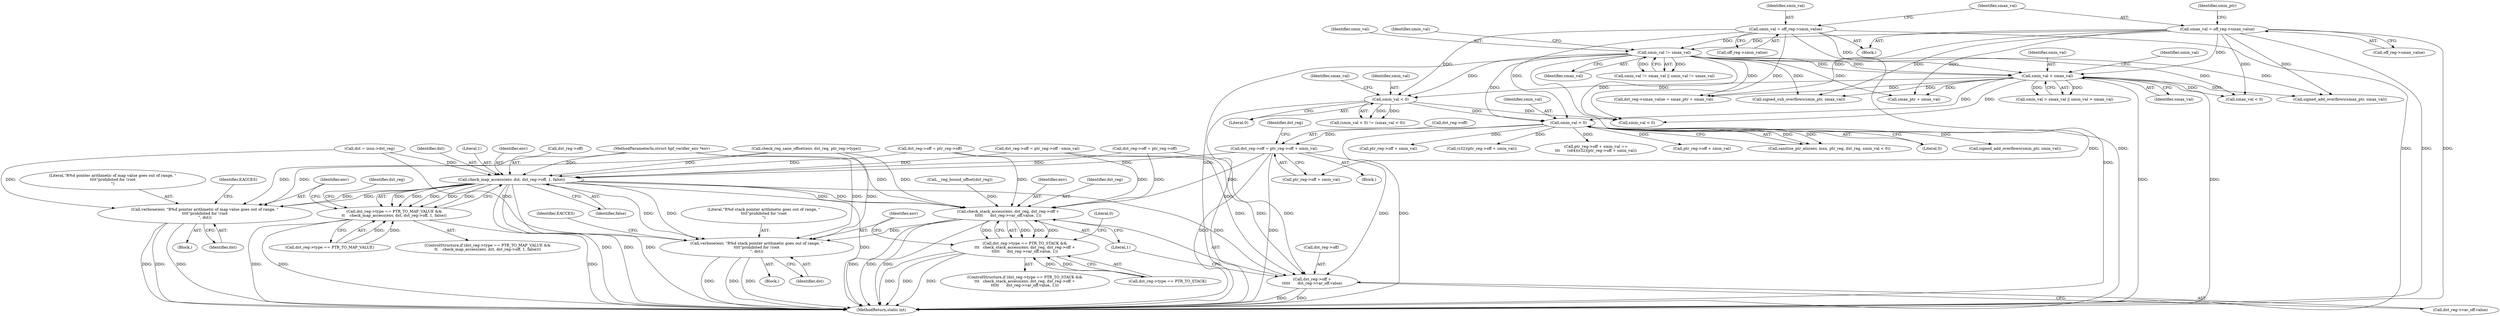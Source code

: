 digraph "0_linux_979d63d50c0c0f7bc537bf821e056cc9fe5abd38@integer" {
"1000437" [label="(Call,dst_reg->off = ptr_reg->off + smin_val)"];
"1000377" [label="(Call,smin_val < 0)"];
"1000234" [label="(Call,smin_val != smax_val)"];
"1000156" [label="(Call,smin_val = off_reg->smin_value)"];
"1000162" [label="(Call,smax_val = off_reg->smax_value)"];
"1000312" [label="(Call,smin_val < 0)"];
"1000241" [label="(Call,smin_val > smax_val)"];
"1000860" [label="(Call,check_map_access(env, dst, dst_reg->off, 1, false))"];
"1000854" [label="(Call,dst_reg->type == PTR_TO_MAP_VALUE &&\n\t\t    check_map_access(env, dst, dst_reg->off, 1, false))"];
"1000869" [label="(Call,verbose(env, \"R%d pointer arithmetic of map value goes out of range, \"\n\t\t\t\t\"prohibited for !root\n\", dst))"];
"1000884" [label="(Call,check_stack_access(env, dst_reg, dst_reg->off +\n\t\t\t\t\t      dst_reg->var_off.value, 1))"];
"1000878" [label="(Call,dst_reg->type == PTR_TO_STACK &&\n\t\t\t   check_stack_access(env, dst_reg, dst_reg->off +\n\t\t\t\t\t      dst_reg->var_off.value, 1))"];
"1000898" [label="(Call,verbose(env, \"R%d stack pointer arithmetic goes out of range, \"\n\t\t\t\t\"prohibited for !root\n\", dst))"];
"1000887" [label="(Call,dst_reg->off +\n\t\t\t\t\t      dst_reg->var_off.value)"];
"1000482" [label="(Call,dst_reg->smax_value = smax_ptr + smax_val)"];
"1000236" [label="(Identifier,smax_val)"];
"1000242" [label="(Identifier,smin_val)"];
"1000870" [label="(Identifier,env)"];
"1000881" [label="(Identifier,dst_reg)"];
"1000691" [label="(Call,signed_sub_overflows(smin_ptr, smax_val))"];
"1000437" [label="(Call,dst_reg->off = ptr_reg->off + smin_val)"];
"1000486" [label="(Call,smax_ptr + smax_val)"];
"1000243" [label="(Identifier,smax_val)"];
"1000316" [label="(Identifier,smax_val)"];
"1000315" [label="(Call,smax_val < 0)"];
"1000862" [label="(Identifier,dst)"];
"1000766" [label="(Call,dst_reg->off = ptr_reg->off)"];
"1000897" [label="(Block,)"];
"1000311" [label="(Call,(smin_val < 0) != (smax_val < 0))"];
"1000891" [label="(Call,dst_reg->var_off.value)"];
"1000314" [label="(Literal,0)"];
"1000866" [label="(Literal,1)"];
"1000888" [label="(Call,dst_reg->off)"];
"1000900" [label="(Literal,\"R%d stack pointer arithmetic goes out of range, \"\n\t\t\t\t\"prohibited for !root\n\")"];
"1000372" [label="(Call,sanitize_ptr_alu(env, insn, ptr_reg, dst_reg, smin_val < 0))"];
"1000448" [label="(Identifier,dst_reg)"];
"1000868" [label="(Block,)"];
"1000157" [label="(Identifier,smin_val)"];
"1000877" [label="(ControlStructure,if (dst_reg->type == PTR_TO_STACK &&\n\t\t\t   check_stack_access(env, dst_reg, dst_reg->off +\n\t\t\t\t\t      dst_reg->var_off.value, 1)))"];
"1000204" [label="(Call,dst = insn->dst_reg)"];
"1000871" [label="(Literal,\"R%d pointer arithmetic of map value goes out of range, \"\n\t\t\t\t\"prohibited for !root\n\")"];
"1000120" [label="(MethodParameterIn,struct bpf_verifier_env *env)"];
"1000884" [label="(Call,check_stack_access(env, dst_reg, dst_reg->off +\n\t\t\t\t\t      dst_reg->var_off.value, 1))"];
"1000898" [label="(Call,verbose(env, \"R%d stack pointer arithmetic goes out of range, \"\n\t\t\t\t\"prohibited for !root\n\", dst))"];
"1000156" [label="(Call,smin_val = off_reg->smin_value)"];
"1000164" [label="(Call,off_reg->smax_value)"];
"1000875" [label="(Identifier,EACCES)"];
"1000845" [label="(Call,__reg_bound_offset(dst_reg))"];
"1000672" [label="(Call,dst_reg->off = ptr_reg->off - smin_val)"];
"1000855" [label="(Call,dst_reg->type == PTR_TO_MAP_VALUE)"];
"1000169" [label="(Identifier,smin_ptr)"];
"1000861" [label="(Identifier,env)"];
"1000879" [label="(Call,dst_reg->type == PTR_TO_STACK)"];
"1000312" [label="(Call,smin_val < 0)"];
"1000899" [label="(Identifier,env)"];
"1000409" [label="(Block,)"];
"1000441" [label="(Call,ptr_reg->off + smin_val)"];
"1000404" [label="(Call,ptr_reg->off + smin_val)"];
"1000124" [label="(Block,)"];
"1000245" [label="(Identifier,umin_val)"];
"1000402" [label="(Call,(s32)(ptr_reg->off + smin_val))"];
"1000240" [label="(Call,smin_val > smax_val || umin_val > umax_val)"];
"1000907" [label="(MethodReturn,static int)"];
"1000860" [label="(Call,check_map_access(env, dst, dst_reg->off, 1, false))"];
"1000539" [label="(Call,dst_reg->off = ptr_reg->off)"];
"1000853" [label="(ControlStructure,if (dst_reg->type == PTR_TO_MAP_VALUE &&\n\t\t    check_map_access(env, dst, dst_reg->off, 1, false)))"];
"1000878" [label="(Call,dst_reg->type == PTR_TO_STACK &&\n\t\t\t   check_stack_access(env, dst_reg, dst_reg->off +\n\t\t\t\t\t      dst_reg->var_off.value, 1))"];
"1000162" [label="(Call,smax_val = off_reg->smax_value)"];
"1000885" [label="(Identifier,env)"];
"1000377" [label="(Call,smin_val < 0)"];
"1000872" [label="(Identifier,dst)"];
"1000163" [label="(Identifier,smax_val)"];
"1000235" [label="(Identifier,smin_val)"];
"1000867" [label="(Identifier,false)"];
"1000904" [label="(Identifier,EACCES)"];
"1000579" [label="(Call,smin_val < 0)"];
"1000233" [label="(Call,smin_val != smax_val || umin_val != umax_val)"];
"1000241" [label="(Call,smin_val > smax_val)"];
"1000869" [label="(Call,verbose(env, \"R%d pointer arithmetic of map value goes out of range, \"\n\t\t\t\t\"prohibited for !root\n\", dst))"];
"1000896" [label="(Literal,1)"];
"1000863" [label="(Call,dst_reg->off)"];
"1000238" [label="(Identifier,umin_val)"];
"1000438" [label="(Call,dst_reg->off)"];
"1000313" [label="(Identifier,smin_val)"];
"1000906" [label="(Literal,0)"];
"1000832" [label="(Call,check_reg_sane_offset(env, dst_reg, ptr_reg->type))"];
"1000234" [label="(Call,smin_val != smax_val)"];
"1000394" [label="(Call,ptr_reg->off + smin_val ==\n\t\t\t      (s64)(s32)(ptr_reg->off + smin_val))"];
"1000395" [label="(Call,ptr_reg->off + smin_val)"];
"1000887" [label="(Call,dst_reg->off +\n\t\t\t\t\t      dst_reg->var_off.value)"];
"1000459" [label="(Call,signed_add_overflows(smax_ptr, smax_val))"];
"1000379" [label="(Literal,0)"];
"1000158" [label="(Call,off_reg->smin_value)"];
"1000378" [label="(Identifier,smin_val)"];
"1000854" [label="(Call,dst_reg->type == PTR_TO_MAP_VALUE &&\n\t\t    check_map_access(env, dst, dst_reg->off, 1, false))"];
"1000456" [label="(Call,signed_add_overflows(smin_ptr, smin_val))"];
"1000886" [label="(Identifier,dst_reg)"];
"1000901" [label="(Identifier,dst)"];
"1000437" -> "1000409"  [label="AST: "];
"1000437" -> "1000441"  [label="CFG: "];
"1000438" -> "1000437"  [label="AST: "];
"1000441" -> "1000437"  [label="AST: "];
"1000448" -> "1000437"  [label="CFG: "];
"1000437" -> "1000907"  [label="DDG: "];
"1000437" -> "1000907"  [label="DDG: "];
"1000377" -> "1000437"  [label="DDG: "];
"1000437" -> "1000860"  [label="DDG: "];
"1000437" -> "1000884"  [label="DDG: "];
"1000437" -> "1000887"  [label="DDG: "];
"1000377" -> "1000372"  [label="AST: "];
"1000377" -> "1000379"  [label="CFG: "];
"1000378" -> "1000377"  [label="AST: "];
"1000379" -> "1000377"  [label="AST: "];
"1000372" -> "1000377"  [label="CFG: "];
"1000377" -> "1000907"  [label="DDG: "];
"1000377" -> "1000372"  [label="DDG: "];
"1000377" -> "1000372"  [label="DDG: "];
"1000234" -> "1000377"  [label="DDG: "];
"1000156" -> "1000377"  [label="DDG: "];
"1000312" -> "1000377"  [label="DDG: "];
"1000241" -> "1000377"  [label="DDG: "];
"1000377" -> "1000394"  [label="DDG: "];
"1000377" -> "1000395"  [label="DDG: "];
"1000377" -> "1000402"  [label="DDG: "];
"1000377" -> "1000404"  [label="DDG: "];
"1000377" -> "1000441"  [label="DDG: "];
"1000377" -> "1000456"  [label="DDG: "];
"1000234" -> "1000233"  [label="AST: "];
"1000234" -> "1000236"  [label="CFG: "];
"1000235" -> "1000234"  [label="AST: "];
"1000236" -> "1000234"  [label="AST: "];
"1000238" -> "1000234"  [label="CFG: "];
"1000233" -> "1000234"  [label="CFG: "];
"1000234" -> "1000907"  [label="DDG: "];
"1000234" -> "1000907"  [label="DDG: "];
"1000234" -> "1000233"  [label="DDG: "];
"1000234" -> "1000233"  [label="DDG: "];
"1000156" -> "1000234"  [label="DDG: "];
"1000162" -> "1000234"  [label="DDG: "];
"1000234" -> "1000241"  [label="DDG: "];
"1000234" -> "1000241"  [label="DDG: "];
"1000234" -> "1000312"  [label="DDG: "];
"1000234" -> "1000315"  [label="DDG: "];
"1000234" -> "1000459"  [label="DDG: "];
"1000234" -> "1000482"  [label="DDG: "];
"1000234" -> "1000486"  [label="DDG: "];
"1000234" -> "1000579"  [label="DDG: "];
"1000234" -> "1000691"  [label="DDG: "];
"1000156" -> "1000124"  [label="AST: "];
"1000156" -> "1000158"  [label="CFG: "];
"1000157" -> "1000156"  [label="AST: "];
"1000158" -> "1000156"  [label="AST: "];
"1000163" -> "1000156"  [label="CFG: "];
"1000156" -> "1000907"  [label="DDG: "];
"1000156" -> "1000907"  [label="DDG: "];
"1000156" -> "1000241"  [label="DDG: "];
"1000156" -> "1000312"  [label="DDG: "];
"1000156" -> "1000579"  [label="DDG: "];
"1000162" -> "1000124"  [label="AST: "];
"1000162" -> "1000164"  [label="CFG: "];
"1000163" -> "1000162"  [label="AST: "];
"1000164" -> "1000162"  [label="AST: "];
"1000169" -> "1000162"  [label="CFG: "];
"1000162" -> "1000907"  [label="DDG: "];
"1000162" -> "1000907"  [label="DDG: "];
"1000162" -> "1000241"  [label="DDG: "];
"1000162" -> "1000315"  [label="DDG: "];
"1000162" -> "1000459"  [label="DDG: "];
"1000162" -> "1000482"  [label="DDG: "];
"1000162" -> "1000486"  [label="DDG: "];
"1000162" -> "1000691"  [label="DDG: "];
"1000312" -> "1000311"  [label="AST: "];
"1000312" -> "1000314"  [label="CFG: "];
"1000313" -> "1000312"  [label="AST: "];
"1000314" -> "1000312"  [label="AST: "];
"1000316" -> "1000312"  [label="CFG: "];
"1000312" -> "1000907"  [label="DDG: "];
"1000312" -> "1000311"  [label="DDG: "];
"1000312" -> "1000311"  [label="DDG: "];
"1000241" -> "1000312"  [label="DDG: "];
"1000312" -> "1000579"  [label="DDG: "];
"1000241" -> "1000240"  [label="AST: "];
"1000241" -> "1000243"  [label="CFG: "];
"1000242" -> "1000241"  [label="AST: "];
"1000243" -> "1000241"  [label="AST: "];
"1000245" -> "1000241"  [label="CFG: "];
"1000240" -> "1000241"  [label="CFG: "];
"1000241" -> "1000907"  [label="DDG: "];
"1000241" -> "1000907"  [label="DDG: "];
"1000241" -> "1000240"  [label="DDG: "];
"1000241" -> "1000240"  [label="DDG: "];
"1000241" -> "1000315"  [label="DDG: "];
"1000241" -> "1000459"  [label="DDG: "];
"1000241" -> "1000482"  [label="DDG: "];
"1000241" -> "1000486"  [label="DDG: "];
"1000241" -> "1000579"  [label="DDG: "];
"1000241" -> "1000691"  [label="DDG: "];
"1000860" -> "1000854"  [label="AST: "];
"1000860" -> "1000867"  [label="CFG: "];
"1000861" -> "1000860"  [label="AST: "];
"1000862" -> "1000860"  [label="AST: "];
"1000863" -> "1000860"  [label="AST: "];
"1000866" -> "1000860"  [label="AST: "];
"1000867" -> "1000860"  [label="AST: "];
"1000854" -> "1000860"  [label="CFG: "];
"1000860" -> "1000907"  [label="DDG: "];
"1000860" -> "1000907"  [label="DDG: "];
"1000860" -> "1000907"  [label="DDG: "];
"1000860" -> "1000907"  [label="DDG: "];
"1000860" -> "1000854"  [label="DDG: "];
"1000860" -> "1000854"  [label="DDG: "];
"1000860" -> "1000854"  [label="DDG: "];
"1000860" -> "1000854"  [label="DDG: "];
"1000860" -> "1000854"  [label="DDG: "];
"1000832" -> "1000860"  [label="DDG: "];
"1000120" -> "1000860"  [label="DDG: "];
"1000204" -> "1000860"  [label="DDG: "];
"1000539" -> "1000860"  [label="DDG: "];
"1000766" -> "1000860"  [label="DDG: "];
"1000672" -> "1000860"  [label="DDG: "];
"1000860" -> "1000869"  [label="DDG: "];
"1000860" -> "1000869"  [label="DDG: "];
"1000860" -> "1000884"  [label="DDG: "];
"1000860" -> "1000884"  [label="DDG: "];
"1000860" -> "1000887"  [label="DDG: "];
"1000860" -> "1000898"  [label="DDG: "];
"1000860" -> "1000898"  [label="DDG: "];
"1000854" -> "1000853"  [label="AST: "];
"1000854" -> "1000855"  [label="CFG: "];
"1000855" -> "1000854"  [label="AST: "];
"1000870" -> "1000854"  [label="CFG: "];
"1000881" -> "1000854"  [label="CFG: "];
"1000854" -> "1000907"  [label="DDG: "];
"1000854" -> "1000907"  [label="DDG: "];
"1000854" -> "1000907"  [label="DDG: "];
"1000855" -> "1000854"  [label="DDG: "];
"1000855" -> "1000854"  [label="DDG: "];
"1000869" -> "1000868"  [label="AST: "];
"1000869" -> "1000872"  [label="CFG: "];
"1000870" -> "1000869"  [label="AST: "];
"1000871" -> "1000869"  [label="AST: "];
"1000872" -> "1000869"  [label="AST: "];
"1000875" -> "1000869"  [label="CFG: "];
"1000869" -> "1000907"  [label="DDG: "];
"1000869" -> "1000907"  [label="DDG: "];
"1000869" -> "1000907"  [label="DDG: "];
"1000832" -> "1000869"  [label="DDG: "];
"1000120" -> "1000869"  [label="DDG: "];
"1000204" -> "1000869"  [label="DDG: "];
"1000884" -> "1000878"  [label="AST: "];
"1000884" -> "1000896"  [label="CFG: "];
"1000885" -> "1000884"  [label="AST: "];
"1000886" -> "1000884"  [label="AST: "];
"1000887" -> "1000884"  [label="AST: "];
"1000896" -> "1000884"  [label="AST: "];
"1000878" -> "1000884"  [label="CFG: "];
"1000884" -> "1000907"  [label="DDG: "];
"1000884" -> "1000907"  [label="DDG: "];
"1000884" -> "1000907"  [label="DDG: "];
"1000884" -> "1000878"  [label="DDG: "];
"1000884" -> "1000878"  [label="DDG: "];
"1000884" -> "1000878"  [label="DDG: "];
"1000884" -> "1000878"  [label="DDG: "];
"1000832" -> "1000884"  [label="DDG: "];
"1000120" -> "1000884"  [label="DDG: "];
"1000845" -> "1000884"  [label="DDG: "];
"1000539" -> "1000884"  [label="DDG: "];
"1000766" -> "1000884"  [label="DDG: "];
"1000672" -> "1000884"  [label="DDG: "];
"1000884" -> "1000898"  [label="DDG: "];
"1000878" -> "1000877"  [label="AST: "];
"1000878" -> "1000879"  [label="CFG: "];
"1000879" -> "1000878"  [label="AST: "];
"1000899" -> "1000878"  [label="CFG: "];
"1000906" -> "1000878"  [label="CFG: "];
"1000878" -> "1000907"  [label="DDG: "];
"1000878" -> "1000907"  [label="DDG: "];
"1000878" -> "1000907"  [label="DDG: "];
"1000879" -> "1000878"  [label="DDG: "];
"1000879" -> "1000878"  [label="DDG: "];
"1000898" -> "1000897"  [label="AST: "];
"1000898" -> "1000901"  [label="CFG: "];
"1000899" -> "1000898"  [label="AST: "];
"1000900" -> "1000898"  [label="AST: "];
"1000901" -> "1000898"  [label="AST: "];
"1000904" -> "1000898"  [label="CFG: "];
"1000898" -> "1000907"  [label="DDG: "];
"1000898" -> "1000907"  [label="DDG: "];
"1000898" -> "1000907"  [label="DDG: "];
"1000832" -> "1000898"  [label="DDG: "];
"1000120" -> "1000898"  [label="DDG: "];
"1000204" -> "1000898"  [label="DDG: "];
"1000887" -> "1000891"  [label="CFG: "];
"1000888" -> "1000887"  [label="AST: "];
"1000891" -> "1000887"  [label="AST: "];
"1000896" -> "1000887"  [label="CFG: "];
"1000887" -> "1000907"  [label="DDG: "];
"1000887" -> "1000907"  [label="DDG: "];
"1000539" -> "1000887"  [label="DDG: "];
"1000766" -> "1000887"  [label="DDG: "];
"1000672" -> "1000887"  [label="DDG: "];
}

